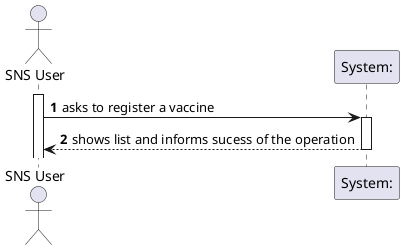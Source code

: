 @startuml
'https://plantuml.com/sequence-diagram

autonumber
actor "SNS User" as user

activate user
user-> "System:" : asks to register a vaccine
activate "System:"
"System:" --> user : shows list and informs sucess of the operation
deactivate "System:"
@enduml
